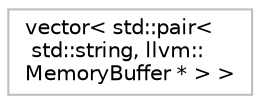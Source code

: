digraph "Graphical Class Hierarchy"
{
 // LATEX_PDF_SIZE
  bgcolor="transparent";
  edge [fontname="Helvetica",fontsize="10",labelfontname="Helvetica",labelfontsize="10"];
  node [fontname="Helvetica",fontsize="10",shape=record];
  rankdir="LR";
  Node0 [label="vector\< std::pair\<\l std::string, llvm::\lMemoryBuffer * \> \>",height=0.2,width=0.4,color="grey75",tooltip=" "];
}
